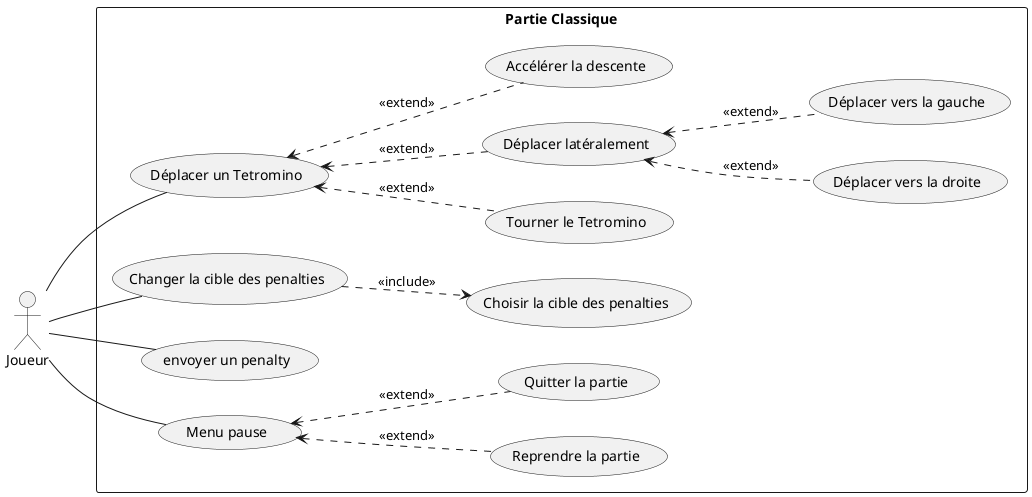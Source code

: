 @startuml ClassicUseCase

'Dual & Normal Mode'
' NOTE: We could add "pause", "resume" & "stop game" in game menu

left to right direction
actor Joueur as player

rectangle "Partie Classique" as game {
    '### Social
    ' NOTE: we don't have to implement this but it would be a cool feature
    ' usecase "discuter" as chat

    '### Game Actions
    usecase "Déplacer un Tetromino" as move_piece
    usecase "Tourner le Tetromino" as rotate_piece
    usecase "Changer la cible des penalties" as change_malus_target

    '### Option for malus
    usecase "Choisir la cible des penalties" as choose_malus_target

    'TODO: penalty might be a bad name
    'TODO: throw n lines penalty can be activated only if f(n) lines have been completed
    usecase "envoyer un penalty" as throw_penalty

    '### move piece subcases NOTE: is "extends" the right keyword for this
    usecase "Déplacer latéralement" as lateral_movement
    usecase "Accélérer la descente" as increase_descent
    usecase "Déplacer vers la droite" as move_right
    usecase "Déplacer vers la gauche" as move_left

    '### Pause menu
    usecase "Menu pause" as pause_menu
    usecase "Reprendre la partie" as resume_game
    usecase "Quitter la partie" as quit_game
}

player -- move_piece
player -- pause_menu
player -- throw_penalty
player -- change_malus_target

(move_piece) <-. (lateral_movement): <<extend>>
(move_piece) <-. (increase_descent): <<extend>>
(move_piece) <-. (rotate_piece): <<extend>>
(lateral_movement) <-. (move_right): <<extend>>
(lateral_movement) <-. (move_left): <<extend>>


(pause_menu) <-. (resume_game): <<extend>>
(pause_menu) <-. (quit_game): <<extend>>

(change_malus_target) .-> (choose_malus_target): <<include>>

@enduml
